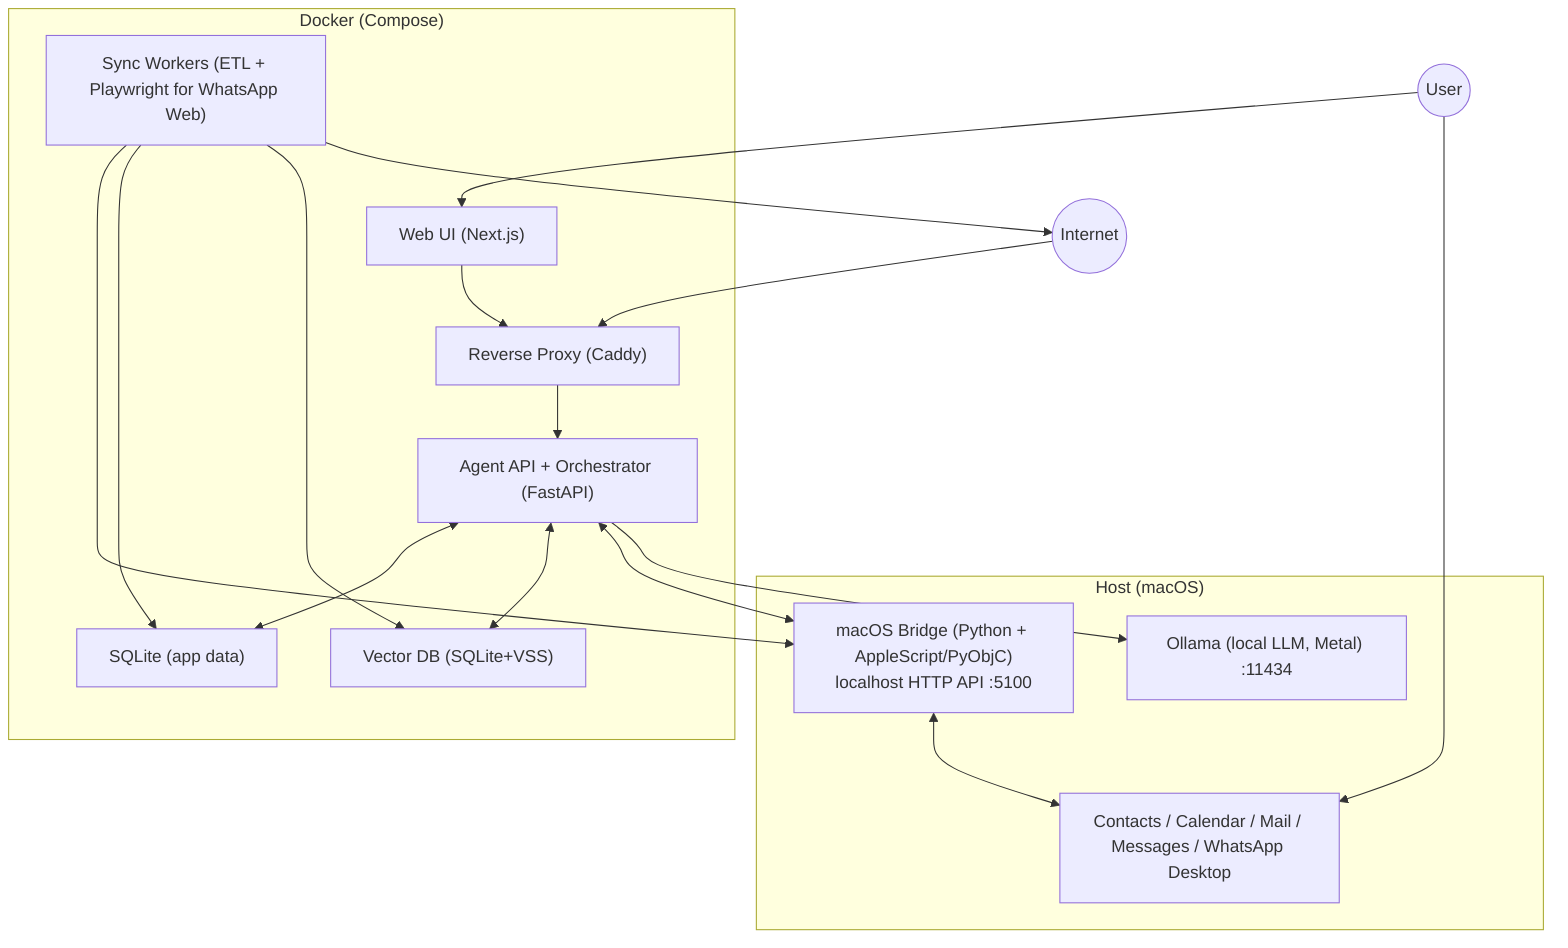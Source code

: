 graph TD
  %% Kenny v2 - Container Diagram (Mermaid)
  user(("User"))
  internet(("Internet"))

  subgraph "Host (macOS)"
    macApps["Contacts / Calendar / Mail / Messages / WhatsApp Desktop"]
    macBridge["macOS Bridge (Python + AppleScript/PyObjC)\nlocalhost HTTP API :5100"]
    ollama["Ollama (local LLM, Metal) :11434"]
  end

  subgraph "Docker (Compose)"
    proxy["Reverse Proxy (Caddy)"]
    api["Agent API + Orchestrator (FastAPI)"]
    workers["Sync Workers (ETL + Playwright for WhatsApp Web)"]
    sqldb["SQLite (app data)"]
    vdb["Vector DB (SQLite+VSS)"]
    ui["Web UI (Next.js)"]
  end

  user --> ui
  user --> macApps

  ui --> proxy --> api
  internet --> proxy

  api <--> sqldb
  api <--> vdb
  api <--> macBridge
  workers --> macBridge
  workers --> sqldb
  workers --> vdb
  workers --> internet

  macBridge <--> macApps
  api --> ollama
